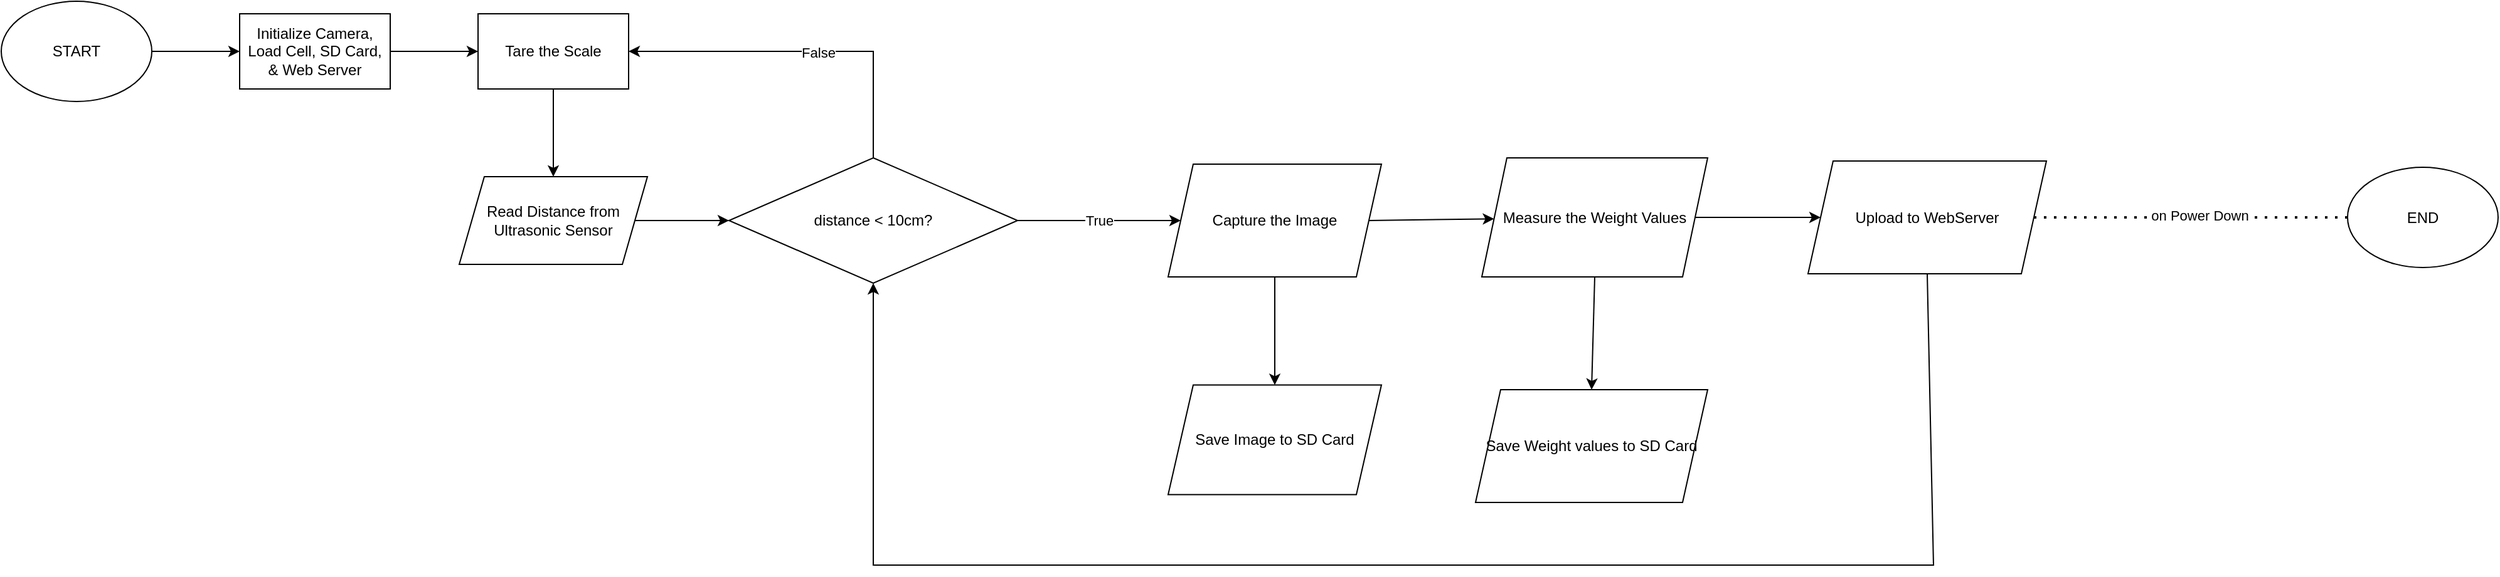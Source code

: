 <mxfile version="24.2.5" type="device">
  <diagram name="Page-1" id="l1PMMaMRMCh-zZEJYdsm">
    <mxGraphModel dx="817" dy="427" grid="1" gridSize="10" guides="1" tooltips="1" connect="1" arrows="1" fold="1" page="1" pageScale="1" pageWidth="850" pageHeight="1100" math="0" shadow="0">
      <root>
        <mxCell id="0" />
        <mxCell id="1" parent="0" />
        <mxCell id="sIBWl-HZacyhegBriGdp-22" value="" style="edgeStyle=orthogonalEdgeStyle;rounded=0;orthogonalLoop=1;jettySize=auto;html=1;" parent="1" source="sIBWl-HZacyhegBriGdp-1" target="sIBWl-HZacyhegBriGdp-21" edge="1">
          <mxGeometry relative="1" as="geometry" />
        </mxCell>
        <mxCell id="sIBWl-HZacyhegBriGdp-1" value="START" style="ellipse;whiteSpace=wrap;html=1;" parent="1" vertex="1">
          <mxGeometry x="90" y="30" width="120" height="80" as="geometry" />
        </mxCell>
        <mxCell id="sIBWl-HZacyhegBriGdp-5" value="" style="edgeStyle=orthogonalEdgeStyle;rounded=0;orthogonalLoop=1;jettySize=auto;html=1;" parent="1" source="sIBWl-HZacyhegBriGdp-2" target="sIBWl-HZacyhegBriGdp-4" edge="1">
          <mxGeometry relative="1" as="geometry" />
        </mxCell>
        <mxCell id="sIBWl-HZacyhegBriGdp-2" value="Read Distance from Ultrasonic Sensor" style="shape=parallelogram;perimeter=parallelogramPerimeter;whiteSpace=wrap;html=1;fixedSize=1;" parent="1" vertex="1">
          <mxGeometry x="455" y="170" width="150" height="70" as="geometry" />
        </mxCell>
        <mxCell id="sIBWl-HZacyhegBriGdp-4" value="distance &amp;lt; 10cm?" style="rhombus;whiteSpace=wrap;html=1;" parent="1" vertex="1">
          <mxGeometry x="670" y="155" width="230" height="100" as="geometry" />
        </mxCell>
        <mxCell id="sIBWl-HZacyhegBriGdp-12" value="" style="edgeStyle=orthogonalEdgeStyle;rounded=0;orthogonalLoop=1;jettySize=auto;html=1;exitX=0.5;exitY=1;exitDx=0;exitDy=0;entryX=0.5;entryY=0;entryDx=0;entryDy=0;" parent="1" source="sIBWl-HZacyhegBriGdp-8" target="sIBWl-HZacyhegBriGdp-13" edge="1">
          <mxGeometry relative="1" as="geometry">
            <mxPoint x="1090" y="280" as="sourcePoint" />
            <mxPoint x="1130" y="320" as="targetPoint" />
            <Array as="points" />
          </mxGeometry>
        </mxCell>
        <mxCell id="sIBWl-HZacyhegBriGdp-8" value="Capture the Image" style="shape=parallelogram;perimeter=parallelogramPerimeter;whiteSpace=wrap;html=1;fixedSize=1;" parent="1" vertex="1">
          <mxGeometry x="1020" y="160" width="170" height="90" as="geometry" />
        </mxCell>
        <mxCell id="sIBWl-HZacyhegBriGdp-31" value="" style="edgeStyle=orthogonalEdgeStyle;rounded=0;orthogonalLoop=1;jettySize=auto;html=1;" parent="1" source="sIBWl-HZacyhegBriGdp-9" target="sIBWl-HZacyhegBriGdp-35" edge="1">
          <mxGeometry relative="1" as="geometry">
            <mxPoint x="1540" y="202.5" as="targetPoint" />
          </mxGeometry>
        </mxCell>
        <mxCell id="sIBWl-HZacyhegBriGdp-9" value="Measure the Weight Values" style="shape=parallelogram;perimeter=parallelogramPerimeter;whiteSpace=wrap;html=1;fixedSize=1;" parent="1" vertex="1">
          <mxGeometry x="1270" y="155" width="180" height="95" as="geometry" />
        </mxCell>
        <mxCell id="sIBWl-HZacyhegBriGdp-13" value="Save Image to SD Card" style="shape=parallelogram;perimeter=parallelogramPerimeter;whiteSpace=wrap;html=1;fixedSize=1;" parent="1" vertex="1">
          <mxGeometry x="1020" y="336.25" width="170" height="87.5" as="geometry" />
        </mxCell>
        <mxCell id="sIBWl-HZacyhegBriGdp-14" value="Save Weight values to SD Card" style="shape=parallelogram;perimeter=parallelogramPerimeter;whiteSpace=wrap;html=1;fixedSize=1;" parent="1" vertex="1">
          <mxGeometry x="1265" y="340" width="185" height="90" as="geometry" />
        </mxCell>
        <mxCell id="sIBWl-HZacyhegBriGdp-18" value="" style="endArrow=classic;html=1;rounded=0;entryX=1;entryY=0.5;entryDx=0;entryDy=0;exitX=0.5;exitY=0;exitDx=0;exitDy=0;" parent="1" source="sIBWl-HZacyhegBriGdp-4" target="sIBWl-HZacyhegBriGdp-24" edge="1">
          <mxGeometry width="50" height="50" relative="1" as="geometry">
            <mxPoint x="80" y="440" as="sourcePoint" />
            <mxPoint x="60" y="270" as="targetPoint" />
            <Array as="points">
              <mxPoint x="785" y="70" />
              <mxPoint x="750" y="70" />
              <mxPoint x="700" y="70" />
            </Array>
          </mxGeometry>
        </mxCell>
        <mxCell id="sIBWl-HZacyhegBriGdp-19" value="False" style="edgeLabel;html=1;align=center;verticalAlign=middle;resizable=0;points=[];" parent="sIBWl-HZacyhegBriGdp-18" vertex="1" connectable="0">
          <mxGeometry x="-0.076" y="1" relative="1" as="geometry">
            <mxPoint as="offset" />
          </mxGeometry>
        </mxCell>
        <mxCell id="sIBWl-HZacyhegBriGdp-25" value="" style="edgeStyle=orthogonalEdgeStyle;rounded=0;orthogonalLoop=1;jettySize=auto;html=1;" parent="1" source="sIBWl-HZacyhegBriGdp-21" target="sIBWl-HZacyhegBriGdp-24" edge="1">
          <mxGeometry relative="1" as="geometry" />
        </mxCell>
        <mxCell id="sIBWl-HZacyhegBriGdp-21" value="Initialize Camera, Load Cell, SD Card, &amp;amp; Web Server" style="rounded=0;whiteSpace=wrap;html=1;" parent="1" vertex="1">
          <mxGeometry x="280" y="40" width="120" height="60" as="geometry" />
        </mxCell>
        <mxCell id="sIBWl-HZacyhegBriGdp-26" value="" style="edgeStyle=orthogonalEdgeStyle;rounded=0;orthogonalLoop=1;jettySize=auto;html=1;" parent="1" source="sIBWl-HZacyhegBriGdp-24" target="sIBWl-HZacyhegBriGdp-2" edge="1">
          <mxGeometry relative="1" as="geometry" />
        </mxCell>
        <mxCell id="sIBWl-HZacyhegBriGdp-24" value="Tare the Scale" style="rounded=0;whiteSpace=wrap;html=1;" parent="1" vertex="1">
          <mxGeometry x="470" y="40" width="120" height="60" as="geometry" />
        </mxCell>
        <mxCell id="sIBWl-HZacyhegBriGdp-27" value="True" style="endArrow=classic;html=1;rounded=0;entryX=0;entryY=0.5;entryDx=0;entryDy=0;exitX=1;exitY=0.5;exitDx=0;exitDy=0;" parent="1" source="sIBWl-HZacyhegBriGdp-4" target="sIBWl-HZacyhegBriGdp-8" edge="1">
          <mxGeometry width="50" height="50" relative="1" as="geometry">
            <mxPoint x="890" y="260" as="sourcePoint" />
            <mxPoint x="940" y="210" as="targetPoint" />
          </mxGeometry>
        </mxCell>
        <mxCell id="sIBWl-HZacyhegBriGdp-28" value="" style="endArrow=classic;html=1;rounded=0;exitX=1;exitY=0.5;exitDx=0;exitDy=0;" parent="1" source="sIBWl-HZacyhegBriGdp-8" target="sIBWl-HZacyhegBriGdp-9" edge="1">
          <mxGeometry width="50" height="50" relative="1" as="geometry">
            <mxPoint x="1210" y="240" as="sourcePoint" />
            <mxPoint x="1260" y="190" as="targetPoint" />
          </mxGeometry>
        </mxCell>
        <mxCell id="sIBWl-HZacyhegBriGdp-29" value="" style="endArrow=classic;html=1;rounded=0;exitX=0.5;exitY=1;exitDx=0;exitDy=0;entryX=0.5;entryY=0;entryDx=0;entryDy=0;" parent="1" source="sIBWl-HZacyhegBriGdp-9" target="sIBWl-HZacyhegBriGdp-14" edge="1">
          <mxGeometry width="50" height="50" relative="1" as="geometry">
            <mxPoint x="1300" y="340" as="sourcePoint" />
            <mxPoint x="1350" y="290" as="targetPoint" />
          </mxGeometry>
        </mxCell>
        <mxCell id="sIBWl-HZacyhegBriGdp-35" value="Upload to WebServer" style="shape=parallelogram;perimeter=parallelogramPerimeter;whiteSpace=wrap;html=1;fixedSize=1;" parent="1" vertex="1">
          <mxGeometry x="1530" y="157.5" width="190" height="90" as="geometry" />
        </mxCell>
        <mxCell id="sIBWl-HZacyhegBriGdp-37" value="" style="endArrow=classic;html=1;rounded=0;exitX=0.5;exitY=1;exitDx=0;exitDy=0;entryX=0.5;entryY=1;entryDx=0;entryDy=0;" parent="1" source="sIBWl-HZacyhegBriGdp-35" target="sIBWl-HZacyhegBriGdp-4" edge="1">
          <mxGeometry width="50" height="50" relative="1" as="geometry">
            <mxPoint x="1580" y="480" as="sourcePoint" />
            <mxPoint x="810" y="530" as="targetPoint" />
            <Array as="points">
              <mxPoint x="1630" y="480" />
              <mxPoint x="1120" y="480" />
              <mxPoint x="785" y="480" />
            </Array>
          </mxGeometry>
        </mxCell>
        <mxCell id="sIBWl-HZacyhegBriGdp-39" value="" style="endArrow=none;dashed=1;html=1;dashPattern=1 3;strokeWidth=2;rounded=0;exitX=1;exitY=0.5;exitDx=0;exitDy=0;" parent="1" source="sIBWl-HZacyhegBriGdp-35" target="sIBWl-HZacyhegBriGdp-40" edge="1">
          <mxGeometry width="50" height="50" relative="1" as="geometry">
            <mxPoint x="1710" y="203" as="sourcePoint" />
            <mxPoint x="2070" y="200" as="targetPoint" />
          </mxGeometry>
        </mxCell>
        <mxCell id="sIBWl-HZacyhegBriGdp-41" value="on Power Down" style="edgeLabel;html=1;align=center;verticalAlign=middle;resizable=0;points=[];" parent="sIBWl-HZacyhegBriGdp-39" vertex="1" connectable="0">
          <mxGeometry x="0.055" y="2" relative="1" as="geometry">
            <mxPoint as="offset" />
          </mxGeometry>
        </mxCell>
        <mxCell id="sIBWl-HZacyhegBriGdp-40" value="END" style="ellipse;whiteSpace=wrap;html=1;" parent="1" vertex="1">
          <mxGeometry x="1960" y="162.5" width="120" height="80" as="geometry" />
        </mxCell>
      </root>
    </mxGraphModel>
  </diagram>
</mxfile>
